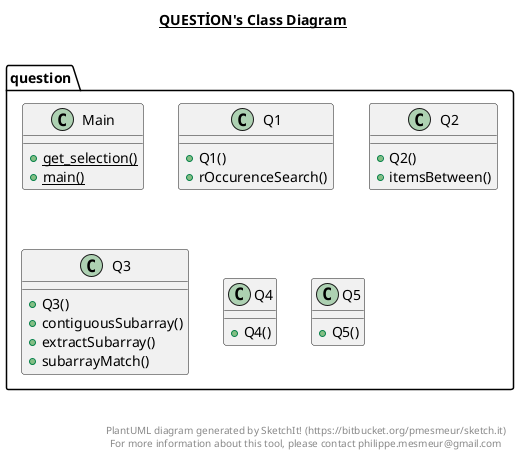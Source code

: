 @startuml

title __QUESTİON's Class Diagram__\n

  namespace question {
    class question.Main {
        {static} + get_selection()
        {static} + main()
    }
  }
  

  namespace question {
    class question.Q1 {
        + Q1()
        + rOccurenceSearch()
    }
  }
  

  namespace question {
    class question.Q2 {
        + Q2()
        + itemsBetween()
    }
  }
  

  namespace question {
    class question.Q3 {
        + Q3()
        + contiguousSubarray()
        + extractSubarray()
        + subarrayMatch()
    }
  }
  

  namespace question {
    class question.Q4 {
        + Q4()
    }
  }
  

  namespace question {
    class question.Q5 {
        + Q5()
    }
  }
  



right footer


PlantUML diagram generated by SketchIt! (https://bitbucket.org/pmesmeur/sketch.it)
For more information about this tool, please contact philippe.mesmeur@gmail.com
endfooter

@enduml
